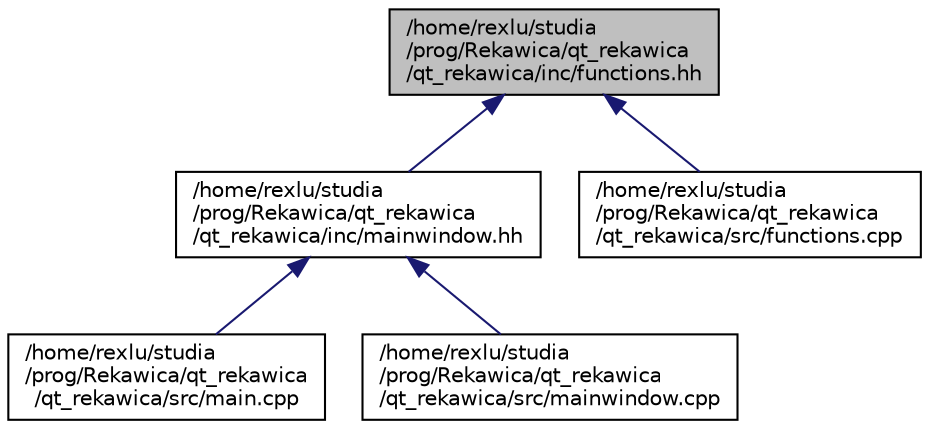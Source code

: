 digraph "/home/rexlu/studia/prog/Rekawica/qt_rekawica/qt_rekawica/inc/functions.hh"
{
  edge [fontname="Helvetica",fontsize="10",labelfontname="Helvetica",labelfontsize="10"];
  node [fontname="Helvetica",fontsize="10",shape=record];
  Node3 [label="/home/rexlu/studia\l/prog/Rekawica/qt_rekawica\l/qt_rekawica/inc/functions.hh",height=0.2,width=0.4,color="black", fillcolor="grey75", style="filled", fontcolor="black"];
  Node3 -> Node4 [dir="back",color="midnightblue",fontsize="10",style="solid",fontname="Helvetica"];
  Node4 [label="/home/rexlu/studia\l/prog/Rekawica/qt_rekawica\l/qt_rekawica/inc/mainwindow.hh",height=0.2,width=0.4,color="black", fillcolor="white", style="filled",URL="$mainwindow_8hh.html"];
  Node4 -> Node5 [dir="back",color="midnightblue",fontsize="10",style="solid",fontname="Helvetica"];
  Node5 [label="/home/rexlu/studia\l/prog/Rekawica/qt_rekawica\l/qt_rekawica/src/main.cpp",height=0.2,width=0.4,color="black", fillcolor="white", style="filled",URL="$main_8cpp.html"];
  Node4 -> Node6 [dir="back",color="midnightblue",fontsize="10",style="solid",fontname="Helvetica"];
  Node6 [label="/home/rexlu/studia\l/prog/Rekawica/qt_rekawica\l/qt_rekawica/src/mainwindow.cpp",height=0.2,width=0.4,color="black", fillcolor="white", style="filled",URL="$mainwindow_8cpp.html",tooltip="Definicja metod klasy MainWindow. "];
  Node3 -> Node7 [dir="back",color="midnightblue",fontsize="10",style="solid",fontname="Helvetica"];
  Node7 [label="/home/rexlu/studia\l/prog/Rekawica/qt_rekawica\l/qt_rekawica/src/functions.cpp",height=0.2,width=0.4,color="black", fillcolor="white", style="filled",URL="$functions_8cpp.html"];
}
